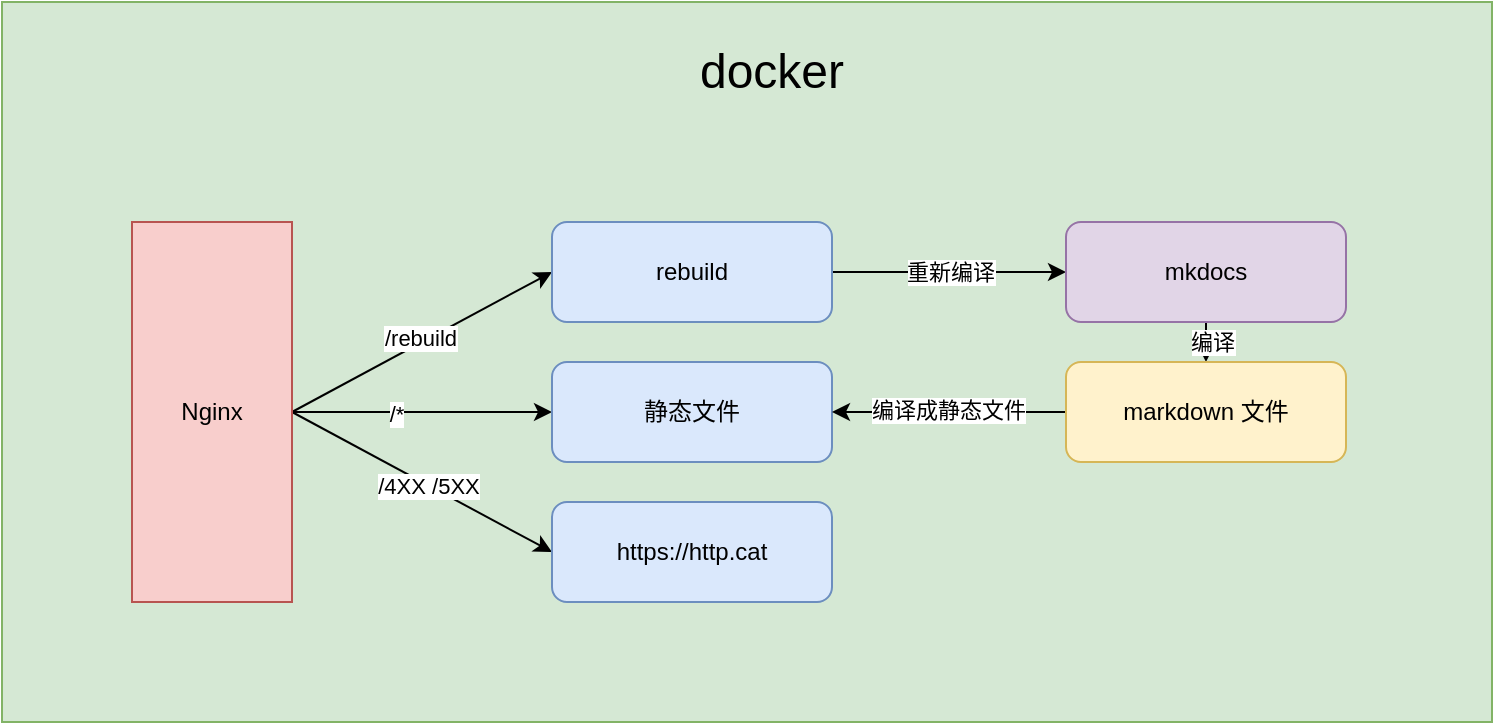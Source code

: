 <mxfile version="26.0.11">
  <diagram name="第 1 页" id="3HhJ0oC6Rnvjwi23qlxe">
    <mxGraphModel dx="976" dy="567" grid="1" gridSize="10" guides="1" tooltips="1" connect="1" arrows="1" fold="1" page="1" pageScale="1" pageWidth="4800" pageHeight="4800" math="0" shadow="0">
      <root>
        <mxCell id="0" />
        <mxCell id="1" parent="0" />
        <mxCell id="a4pm1cC5Z6HbGnXKBDq_-6" value="" style="rounded=0;whiteSpace=wrap;html=1;fillColor=#d5e8d4;strokeColor=#82b366;" vertex="1" parent="1">
          <mxGeometry x="1025" y="480" width="745" height="360" as="geometry" />
        </mxCell>
        <mxCell id="a4pm1cC5Z6HbGnXKBDq_-8" value="&lt;font style=&quot;font-size: 24px;&quot;&gt;docker&lt;/font&gt;" style="text;html=1;align=center;verticalAlign=middle;whiteSpace=wrap;rounded=0;" vertex="1" parent="1">
          <mxGeometry x="1120" y="495" width="580" height="40" as="geometry" />
        </mxCell>
        <mxCell id="a4pm1cC5Z6HbGnXKBDq_-26" value="" style="edgeStyle=orthogonalEdgeStyle;rounded=0;orthogonalLoop=1;jettySize=auto;html=1;" edge="1" parent="1" source="a4pm1cC5Z6HbGnXKBDq_-12" target="a4pm1cC5Z6HbGnXKBDq_-16">
          <mxGeometry relative="1" as="geometry" />
        </mxCell>
        <mxCell id="a4pm1cC5Z6HbGnXKBDq_-31" value="/*" style="edgeLabel;html=1;align=center;verticalAlign=middle;resizable=0;points=[];" vertex="1" connectable="0" parent="a4pm1cC5Z6HbGnXKBDq_-26">
          <mxGeometry x="-0.2" y="-1" relative="1" as="geometry">
            <mxPoint as="offset" />
          </mxGeometry>
        </mxCell>
        <mxCell id="a4pm1cC5Z6HbGnXKBDq_-27" style="rounded=0;orthogonalLoop=1;jettySize=auto;html=1;exitX=1;exitY=0.5;exitDx=0;exitDy=0;entryX=0;entryY=0.5;entryDx=0;entryDy=0;" edge="1" parent="1" source="a4pm1cC5Z6HbGnXKBDq_-12" target="a4pm1cC5Z6HbGnXKBDq_-18">
          <mxGeometry relative="1" as="geometry" />
        </mxCell>
        <mxCell id="a4pm1cC5Z6HbGnXKBDq_-34" value="/4XX /5XX" style="edgeLabel;html=1;align=center;verticalAlign=middle;resizable=0;points=[];" vertex="1" connectable="0" parent="a4pm1cC5Z6HbGnXKBDq_-27">
          <mxGeometry x="0.049" relative="1" as="geometry">
            <mxPoint as="offset" />
          </mxGeometry>
        </mxCell>
        <mxCell id="a4pm1cC5Z6HbGnXKBDq_-37" style="rounded=0;orthogonalLoop=1;jettySize=auto;html=1;exitX=1;exitY=0.5;exitDx=0;exitDy=0;entryX=0;entryY=0.5;entryDx=0;entryDy=0;" edge="1" parent="1" source="a4pm1cC5Z6HbGnXKBDq_-12" target="a4pm1cC5Z6HbGnXKBDq_-14">
          <mxGeometry relative="1" as="geometry" />
        </mxCell>
        <mxCell id="a4pm1cC5Z6HbGnXKBDq_-38" value="/rebuild" style="edgeLabel;html=1;align=center;verticalAlign=middle;resizable=0;points=[];" vertex="1" connectable="0" parent="a4pm1cC5Z6HbGnXKBDq_-37">
          <mxGeometry x="0.001" y="2" relative="1" as="geometry">
            <mxPoint as="offset" />
          </mxGeometry>
        </mxCell>
        <mxCell id="a4pm1cC5Z6HbGnXKBDq_-12" value="Nginx" style="rounded=0;whiteSpace=wrap;html=1;fillColor=#f8cecc;strokeColor=#b85450;" vertex="1" parent="1">
          <mxGeometry x="1090" y="590" width="80" height="190" as="geometry" />
        </mxCell>
        <mxCell id="a4pm1cC5Z6HbGnXKBDq_-22" value="重新编译" style="edgeStyle=orthogonalEdgeStyle;rounded=0;orthogonalLoop=1;jettySize=auto;html=1;exitX=1;exitY=0.5;exitDx=0;exitDy=0;entryX=0;entryY=0.5;entryDx=0;entryDy=0;" edge="1" parent="1" source="a4pm1cC5Z6HbGnXKBDq_-14" target="a4pm1cC5Z6HbGnXKBDq_-15">
          <mxGeometry relative="1" as="geometry" />
        </mxCell>
        <mxCell id="a4pm1cC5Z6HbGnXKBDq_-14" value="rebuild" style="rounded=1;whiteSpace=wrap;html=1;fillColor=#dae8fc;strokeColor=#6c8ebf;" vertex="1" parent="1">
          <mxGeometry x="1300" y="590" width="140" height="50" as="geometry" />
        </mxCell>
        <mxCell id="a4pm1cC5Z6HbGnXKBDq_-24" style="edgeStyle=orthogonalEdgeStyle;rounded=0;orthogonalLoop=1;jettySize=auto;html=1;exitX=0.5;exitY=1;exitDx=0;exitDy=0;entryX=0.5;entryY=0;entryDx=0;entryDy=0;" edge="1" parent="1" source="a4pm1cC5Z6HbGnXKBDq_-15" target="a4pm1cC5Z6HbGnXKBDq_-20">
          <mxGeometry relative="1" as="geometry" />
        </mxCell>
        <mxCell id="a4pm1cC5Z6HbGnXKBDq_-29" value="编译" style="edgeLabel;html=1;align=center;verticalAlign=middle;resizable=0;points=[];" vertex="1" connectable="0" parent="a4pm1cC5Z6HbGnXKBDq_-24">
          <mxGeometry y="3" relative="1" as="geometry">
            <mxPoint as="offset" />
          </mxGeometry>
        </mxCell>
        <mxCell id="a4pm1cC5Z6HbGnXKBDq_-15" value="mkdocs" style="rounded=1;whiteSpace=wrap;html=1;fillColor=#e1d5e7;strokeColor=#9673a6;" vertex="1" parent="1">
          <mxGeometry x="1557" y="590" width="140" height="50" as="geometry" />
        </mxCell>
        <mxCell id="a4pm1cC5Z6HbGnXKBDq_-16" value="静态文件" style="rounded=1;whiteSpace=wrap;html=1;fillColor=#dae8fc;strokeColor=#6c8ebf;" vertex="1" parent="1">
          <mxGeometry x="1300" y="660" width="140" height="50" as="geometry" />
        </mxCell>
        <mxCell id="a4pm1cC5Z6HbGnXKBDq_-18" value="https://http.cat" style="rounded=1;whiteSpace=wrap;html=1;fillColor=#dae8fc;strokeColor=#6c8ebf;" vertex="1" parent="1">
          <mxGeometry x="1300" y="730" width="140" height="50" as="geometry" />
        </mxCell>
        <mxCell id="a4pm1cC5Z6HbGnXKBDq_-32" style="edgeStyle=orthogonalEdgeStyle;rounded=0;orthogonalLoop=1;jettySize=auto;html=1;exitX=0;exitY=0.5;exitDx=0;exitDy=0;entryX=1;entryY=0.5;entryDx=0;entryDy=0;" edge="1" parent="1" source="a4pm1cC5Z6HbGnXKBDq_-20" target="a4pm1cC5Z6HbGnXKBDq_-16">
          <mxGeometry relative="1" as="geometry" />
        </mxCell>
        <mxCell id="a4pm1cC5Z6HbGnXKBDq_-33" value="&lt;span style=&quot;text-align: right;&quot;&gt;编译成静态文件&lt;/span&gt;" style="edgeLabel;html=1;align=center;verticalAlign=middle;resizable=0;points=[];" vertex="1" connectable="0" parent="a4pm1cC5Z6HbGnXKBDq_-32">
          <mxGeometry x="0.009" y="-1" relative="1" as="geometry">
            <mxPoint as="offset" />
          </mxGeometry>
        </mxCell>
        <mxCell id="a4pm1cC5Z6HbGnXKBDq_-20" value="markdown 文件" style="rounded=1;whiteSpace=wrap;html=1;fillColor=#fff2cc;strokeColor=#d6b656;" vertex="1" parent="1">
          <mxGeometry x="1557" y="660" width="140" height="50" as="geometry" />
        </mxCell>
      </root>
    </mxGraphModel>
  </diagram>
</mxfile>
